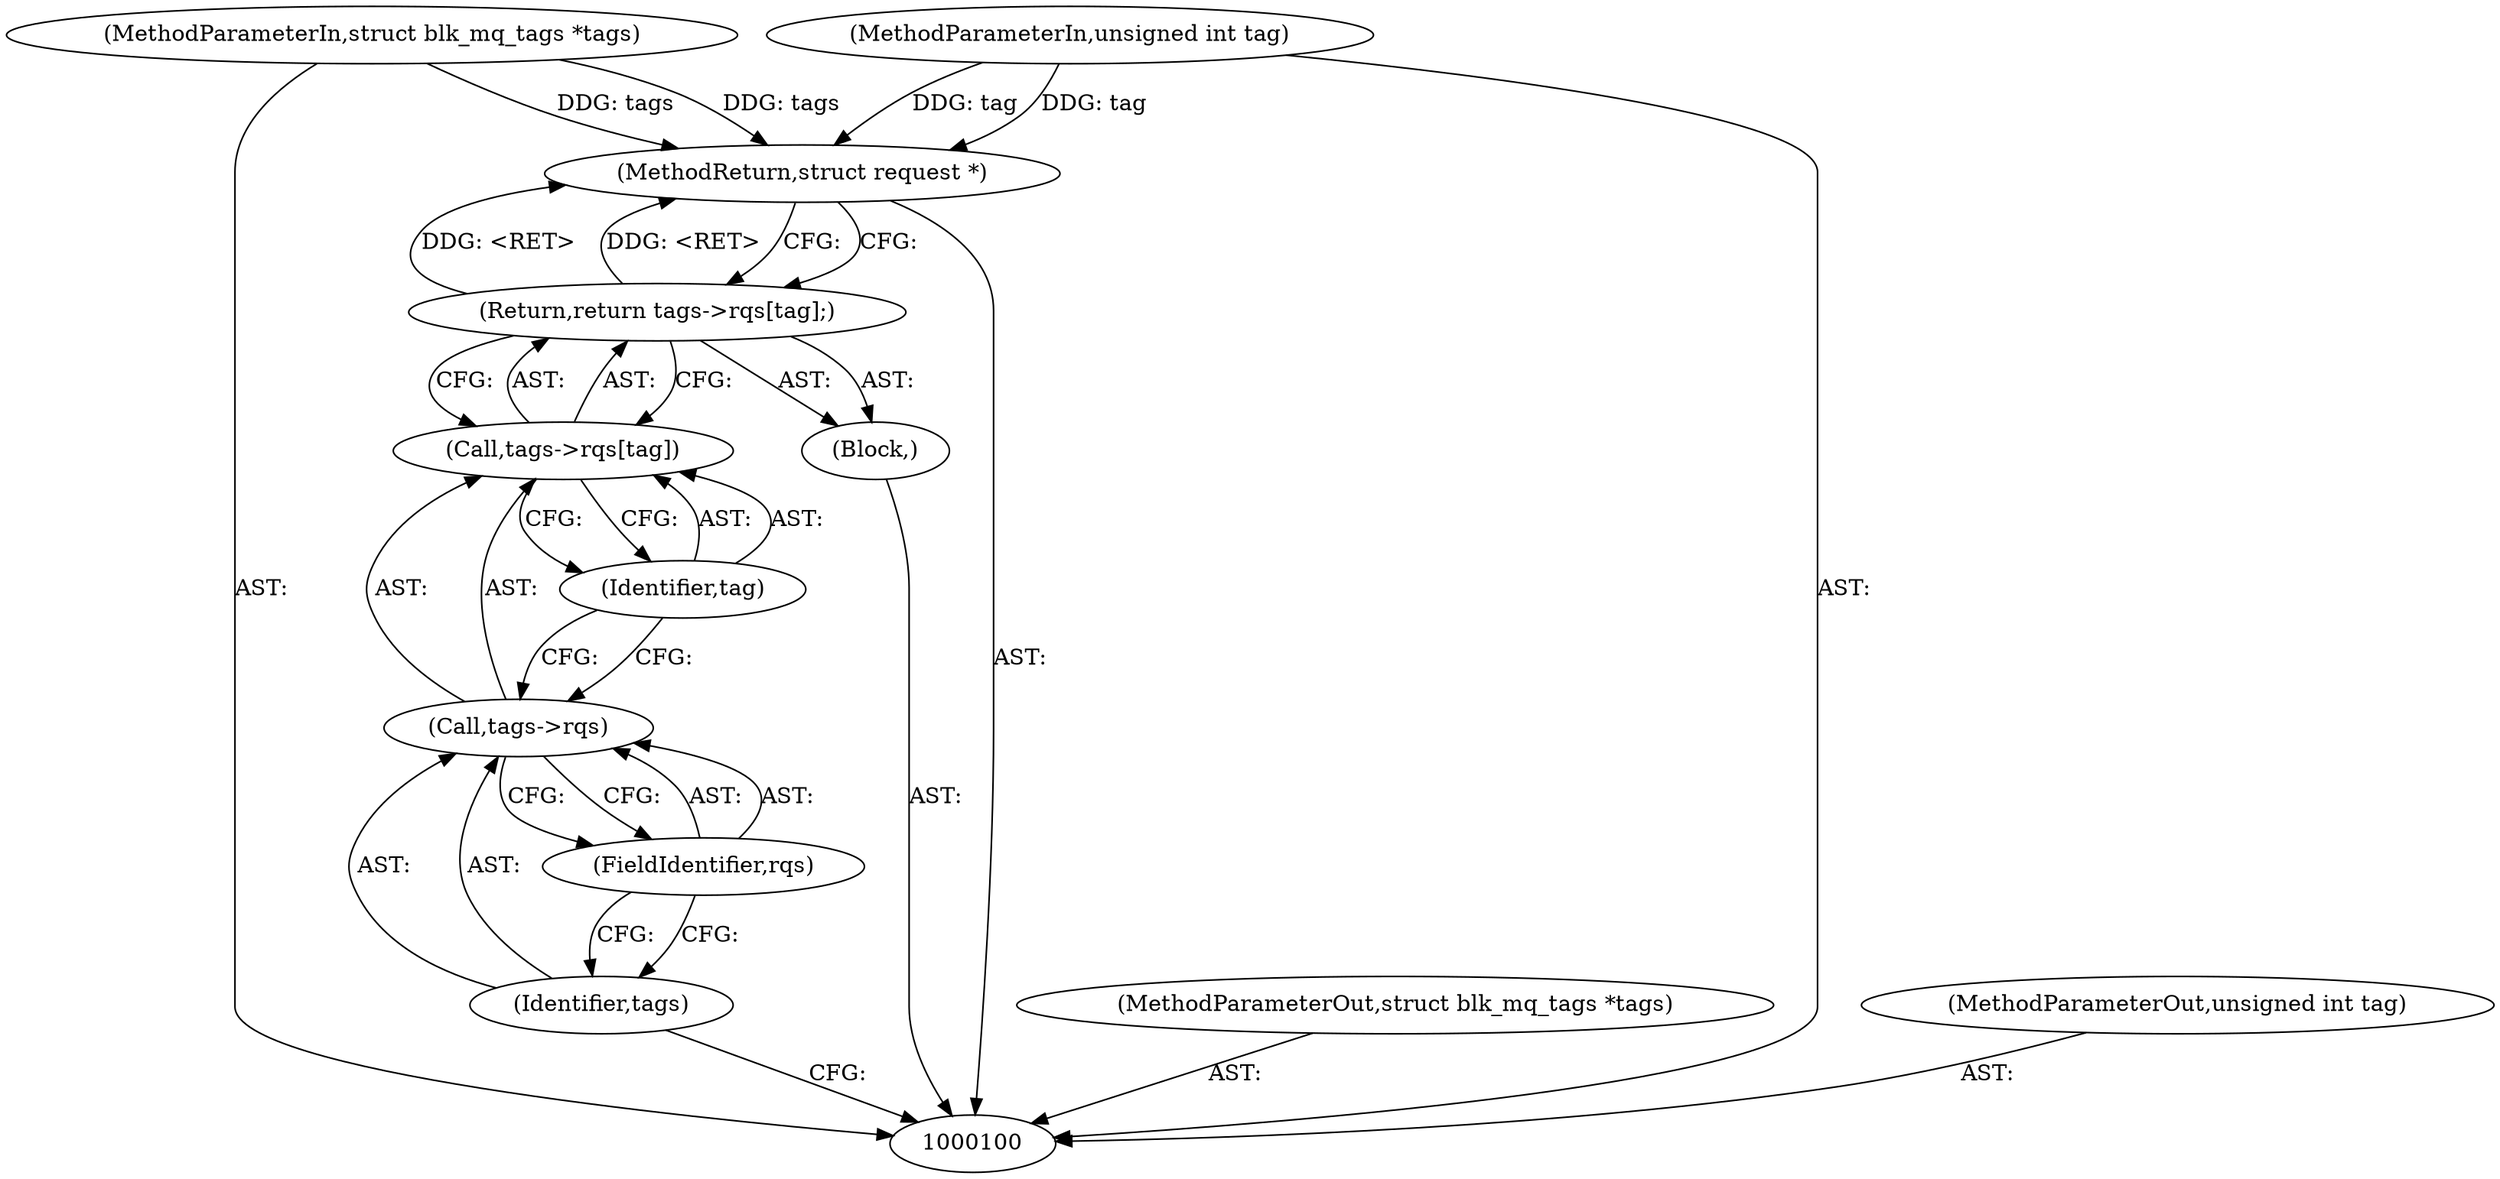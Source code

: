 digraph "0_linux_0048b4837affd153897ed1222283492070027aa9_3" {
"1000110" [label="(MethodReturn,struct request *)"];
"1000101" [label="(MethodParameterIn,struct blk_mq_tags *tags)"];
"1000126" [label="(MethodParameterOut,struct blk_mq_tags *tags)"];
"1000102" [label="(MethodParameterIn,unsigned int tag)"];
"1000127" [label="(MethodParameterOut,unsigned int tag)"];
"1000103" [label="(Block,)"];
"1000104" [label="(Return,return tags->rqs[tag];)"];
"1000108" [label="(FieldIdentifier,rqs)"];
"1000109" [label="(Identifier,tag)"];
"1000105" [label="(Call,tags->rqs[tag])"];
"1000106" [label="(Call,tags->rqs)"];
"1000107" [label="(Identifier,tags)"];
"1000110" -> "1000100"  [label="AST: "];
"1000110" -> "1000104"  [label="CFG: "];
"1000102" -> "1000110"  [label="DDG: tag"];
"1000101" -> "1000110"  [label="DDG: tags"];
"1000104" -> "1000110"  [label="DDG: <RET>"];
"1000101" -> "1000100"  [label="AST: "];
"1000101" -> "1000110"  [label="DDG: tags"];
"1000126" -> "1000100"  [label="AST: "];
"1000102" -> "1000100"  [label="AST: "];
"1000102" -> "1000110"  [label="DDG: tag"];
"1000127" -> "1000100"  [label="AST: "];
"1000103" -> "1000100"  [label="AST: "];
"1000104" -> "1000103"  [label="AST: "];
"1000104" -> "1000103"  [label="AST: "];
"1000104" -> "1000105"  [label="CFG: "];
"1000105" -> "1000104"  [label="AST: "];
"1000110" -> "1000104"  [label="CFG: "];
"1000104" -> "1000110"  [label="DDG: <RET>"];
"1000108" -> "1000106"  [label="AST: "];
"1000108" -> "1000107"  [label="CFG: "];
"1000106" -> "1000108"  [label="CFG: "];
"1000109" -> "1000105"  [label="AST: "];
"1000109" -> "1000106"  [label="CFG: "];
"1000105" -> "1000109"  [label="CFG: "];
"1000105" -> "1000104"  [label="AST: "];
"1000105" -> "1000109"  [label="CFG: "];
"1000106" -> "1000105"  [label="AST: "];
"1000109" -> "1000105"  [label="AST: "];
"1000104" -> "1000105"  [label="CFG: "];
"1000106" -> "1000105"  [label="AST: "];
"1000106" -> "1000108"  [label="CFG: "];
"1000107" -> "1000106"  [label="AST: "];
"1000108" -> "1000106"  [label="AST: "];
"1000109" -> "1000106"  [label="CFG: "];
"1000107" -> "1000106"  [label="AST: "];
"1000107" -> "1000100"  [label="CFG: "];
"1000108" -> "1000107"  [label="CFG: "];
}
